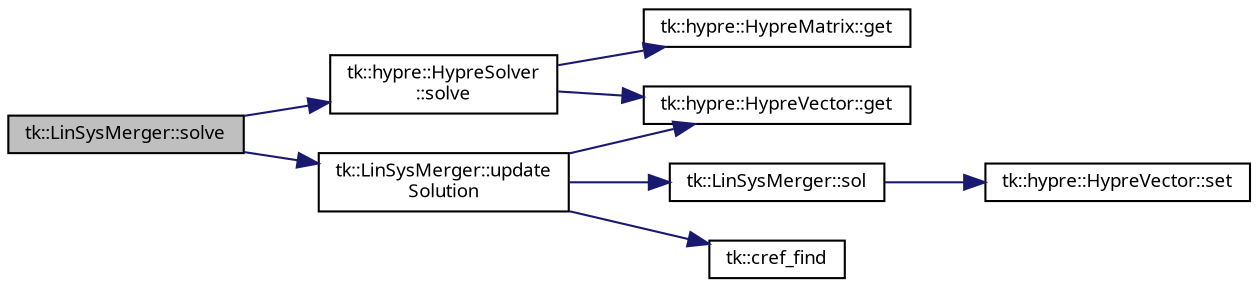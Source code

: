 digraph "tk::LinSysMerger::solve"
{
 // INTERACTIVE_SVG=YES
  bgcolor="transparent";
  edge [fontname="sans-serif",fontsize="9",labelfontname="sans-serif",labelfontsize="9"];
  node [fontname="sans-serif",fontsize="9",shape=record];
  rankdir="LR";
  Node1 [label="tk::LinSysMerger::solve",height=0.2,width=0.4,color="black", fillcolor="grey75", style="filled", fontcolor="black"];
  Node1 -> Node2 [color="midnightblue",fontsize="9",style="solid",fontname="sans-serif"];
  Node2 [label="tk::hypre::HypreSolver\l::solve",height=0.2,width=0.4,color="black",URL="$classtk_1_1hypre_1_1_hypre_solver.html#a850743816fec66e972d0995ae592895c",tooltip="Solve the linear system. "];
  Node2 -> Node3 [color="midnightblue",fontsize="9",style="solid",fontname="sans-serif"];
  Node3 [label="tk::hypre::HypreMatrix::get",height=0.2,width=0.4,color="black",URL="$classtk_1_1hypre_1_1_hypre_matrix.html#a113846b50574ee955ac4aa5338d5b67b",tooltip="Hypre matrix accessor. "];
  Node2 -> Node4 [color="midnightblue",fontsize="9",style="solid",fontname="sans-serif"];
  Node4 [label="tk::hypre::HypreVector::get",height=0.2,width=0.4,color="black",URL="$classtk_1_1hypre_1_1_hypre_vector.html#ac9d0c3a730133caf056d16be22a82865",tooltip="Get the local vector. "];
  Node1 -> Node5 [color="midnightblue",fontsize="9",style="solid",fontname="sans-serif"];
  Node5 [label="tk::LinSysMerger::update\lSolution",height=0.2,width=0.4,color="black",URL="$classtk_1_1_lin_sys_merger.html#ab32662904299462ba61b80f8f8c67b2c",tooltip="Update solution vector in our PE&#39;s performers. "];
  Node5 -> Node4 [color="midnightblue",fontsize="9",style="solid",fontname="sans-serif"];
  Node5 -> Node6 [color="midnightblue",fontsize="9",style="solid",fontname="sans-serif"];
  Node6 [label="tk::LinSysMerger::sol",height=0.2,width=0.4,color="black",URL="$classtk_1_1_lin_sys_merger.html#aa453f098efb706af61dcfa8720882df4",tooltip="Set our portion of values of the distributed solution vector. "];
  Node6 -> Node7 [color="midnightblue",fontsize="9",style="solid",fontname="sans-serif"];
  Node7 [label="tk::hypre::HypreVector::set",height=0.2,width=0.4,color="black",URL="$classtk_1_1hypre_1_1_hypre_vector.html#a6c63796a63c7e8227b45bcffc3f505fb",tooltip="Set values of vector. "];
  Node5 -> Node8 [color="midnightblue",fontsize="9",style="solid",fontname="sans-serif"];
  Node8 [label="tk::cref_find",height=0.2,width=0.4,color="black",URL="$namespacetk.html#a2e002561a68875b091a264eb2a1e5f6c"];
}
